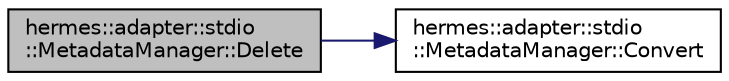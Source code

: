 digraph "hermes::adapter::stdio::MetadataManager::Delete"
{
 // LATEX_PDF_SIZE
  edge [fontname="Helvetica",fontsize="10",labelfontname="Helvetica",labelfontsize="10"];
  node [fontname="Helvetica",fontsize="10",shape=record];
  rankdir="LR";
  Node1 [label="hermes::adapter::stdio\l::MetadataManager::Delete",height=0.2,width=0.4,color="black", fillcolor="grey75", style="filled", fontcolor="black",tooltip=" "];
  Node1 -> Node2 [color="midnightblue",fontsize="10",style="solid",fontname="Helvetica"];
  Node2 [label="hermes::adapter::stdio\l::MetadataManager::Convert",height=0.2,width=0.4,color="black", fillcolor="white", style="filled",URL="$classhermes_1_1adapter_1_1stdio_1_1_metadata_manager.html#aa1a3130a83bf194f5a01d1988cf48f98",tooltip=" "];
}
